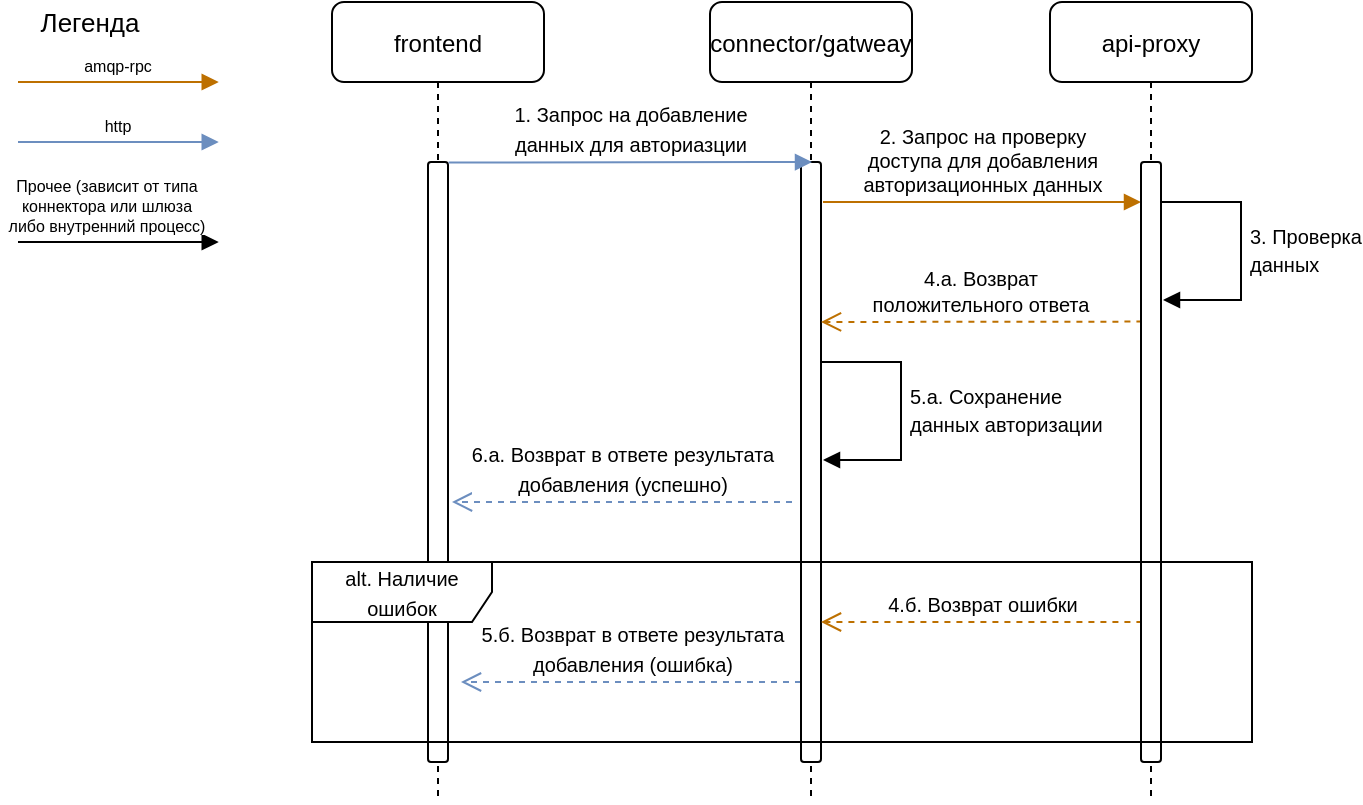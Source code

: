 <mxfile version="21.6.8" type="github">
  <diagram id="JLikqGqCweqWFy_HerNJ" name="Страница 1">
    <mxGraphModel dx="1647" dy="-1477" grid="1" gridSize="10" guides="1" tooltips="1" connect="1" arrows="1" fold="1" page="1" pageScale="1" pageWidth="827" pageHeight="1169" math="0" shadow="0">
      <root>
        <mxCell id="0" />
        <mxCell id="1" parent="0" />
        <mxCell id="rocJCxlV0Q5dgGiiJqB6-1" value="frontend" style="shape=umlLifeline;perimeter=lifelinePerimeter;container=1;collapsible=0;recursiveResize=0;rounded=1;shadow=0;strokeWidth=1;fontSize=12;" parent="1" vertex="1">
          <mxGeometry x="200" y="2360" width="106" height="400" as="geometry" />
        </mxCell>
        <mxCell id="rocJCxlV0Q5dgGiiJqB6-2" value="" style="points=[];perimeter=orthogonalPerimeter;rounded=1;shadow=0;strokeWidth=1;" parent="rocJCxlV0Q5dgGiiJqB6-1" vertex="1">
          <mxGeometry x="48" y="80" width="10" height="300" as="geometry" />
        </mxCell>
        <mxCell id="rocJCxlV0Q5dgGiiJqB6-3" value="&lt;font style=&quot;font-size: 10px;&quot;&gt;5.б. Возврат в ответе результата&lt;br style=&quot;border-color: var(--border-color);&quot;&gt;добавления (ошибка)&lt;/font&gt;" style="html=1;verticalAlign=bottom;endArrow=open;dashed=1;endSize=8;fontSize=12;gradientColor=#7ea6e0;fillColor=#dae8fc;strokeColor=#6c8ebf;" parent="rocJCxlV0Q5dgGiiJqB6-1" edge="1">
          <mxGeometry relative="1" as="geometry">
            <mxPoint x="234.5" y="340" as="sourcePoint" />
            <mxPoint x="64.5" y="340" as="targetPoint" />
            <mxPoint as="offset" />
          </mxGeometry>
        </mxCell>
        <mxCell id="rocJCxlV0Q5dgGiiJqB6-4" value="connector/gatweay" style="shape=umlLifeline;perimeter=lifelinePerimeter;container=1;collapsible=0;recursiveResize=0;rounded=1;shadow=0;strokeWidth=1;" parent="1" vertex="1">
          <mxGeometry x="389" y="2360" width="101" height="400" as="geometry" />
        </mxCell>
        <mxCell id="rocJCxlV0Q5dgGiiJqB6-5" value="" style="points=[];perimeter=orthogonalPerimeter;rounded=1;shadow=0;strokeWidth=1;" parent="rocJCxlV0Q5dgGiiJqB6-4" vertex="1">
          <mxGeometry x="45.5" y="80" width="10" height="300" as="geometry" />
        </mxCell>
        <mxCell id="rocJCxlV0Q5dgGiiJqB6-6" value="2. Запрос на проверку &#xa;доступа для добавления &#xa;авторизационных данных" style="verticalAlign=bottom;endArrow=block;shadow=0;strokeWidth=1;fontSize=10;fillColor=#f0a30a;strokeColor=#BD7000;exitX=1.55;exitY=0;exitDx=0;exitDy=0;exitPerimeter=0;" parent="rocJCxlV0Q5dgGiiJqB6-4" edge="1">
          <mxGeometry x="0.006" relative="1" as="geometry">
            <mxPoint x="56.5" y="100" as="sourcePoint" />
            <mxPoint x="215.5" y="100" as="targetPoint" />
            <mxPoint as="offset" />
          </mxGeometry>
        </mxCell>
        <mxCell id="rocJCxlV0Q5dgGiiJqB6-7" value="&lt;font style=&quot;font-size: 10px;&quot;&gt;4.a. Возврат &lt;br&gt;положительного ответа&lt;/font&gt;" style="html=1;verticalAlign=bottom;endArrow=open;dashed=1;endSize=8;edgeStyle=elbowEdgeStyle;elbow=vertical;curved=0;rounded=1;fillColor=#ffcd28;gradientColor=#ffa500;strokeColor=#BD7000;exitX=-0.399;exitY=0.266;exitDx=0;exitDy=0;exitPerimeter=0;" parent="rocJCxlV0Q5dgGiiJqB6-4" edge="1">
          <mxGeometry x="0.006" relative="1" as="geometry">
            <mxPoint x="216.21" y="159.8" as="sourcePoint" />
            <mxPoint x="55.498" y="159.828" as="targetPoint" />
            <mxPoint as="offset" />
          </mxGeometry>
        </mxCell>
        <mxCell id="rocJCxlV0Q5dgGiiJqB6-8" value="&lt;font style=&quot;font-size: 10px&quot;&gt;5.а. Сохранение &lt;br&gt;данных авторизации&lt;br&gt;&lt;/font&gt;" style="html=1;align=left;spacingLeft=2;endArrow=block;rounded=1;edgeStyle=orthogonalEdgeStyle;curved=0;rounded=0;exitX=1.002;exitY=0.431;exitDx=0;exitDy=0;exitPerimeter=0;" parent="rocJCxlV0Q5dgGiiJqB6-4" edge="1">
          <mxGeometry relative="1" as="geometry">
            <mxPoint x="55.5" y="180" as="sourcePoint" />
            <Array as="points">
              <mxPoint x="95.5" y="180" />
              <mxPoint x="95.5" y="229" />
            </Array>
            <mxPoint x="56.5" y="229" as="targetPoint" />
            <mxPoint as="offset" />
          </mxGeometry>
        </mxCell>
        <mxCell id="rocJCxlV0Q5dgGiiJqB6-9" value="&lt;font style=&quot;font-size: 10px;&quot;&gt;4.б. Возврат ошибки&lt;/font&gt;" style="html=1;verticalAlign=bottom;endArrow=open;dashed=1;endSize=8;edgeStyle=elbowEdgeStyle;elbow=vertical;curved=0;rounded=1;fillColor=#ffcd28;gradientColor=#ffa500;strokeColor=#BD7000;exitX=-0.399;exitY=0.266;exitDx=0;exitDy=0;exitPerimeter=0;" parent="rocJCxlV0Q5dgGiiJqB6-4" edge="1">
          <mxGeometry x="-0.005" relative="1" as="geometry">
            <mxPoint x="216.21" y="310.0" as="sourcePoint" />
            <mxPoint x="55.498" y="310.028" as="targetPoint" />
            <mxPoint as="offset" />
          </mxGeometry>
        </mxCell>
        <mxCell id="rocJCxlV0Q5dgGiiJqB6-10" value="api-proxy" style="shape=umlLifeline;perimeter=lifelinePerimeter;container=1;collapsible=0;recursiveResize=0;rounded=1;shadow=0;strokeWidth=1;size=40;" parent="1" vertex="1">
          <mxGeometry x="559" y="2360" width="101" height="400" as="geometry" />
        </mxCell>
        <mxCell id="rocJCxlV0Q5dgGiiJqB6-11" value="" style="points=[];perimeter=orthogonalPerimeter;rounded=1;shadow=0;strokeWidth=1;" parent="rocJCxlV0Q5dgGiiJqB6-10" vertex="1">
          <mxGeometry x="45.5" y="80" width="10" height="300" as="geometry" />
        </mxCell>
        <mxCell id="rocJCxlV0Q5dgGiiJqB6-12" value="&lt;font style=&quot;font-size: 10px&quot;&gt;3. Проверка&lt;br style=&quot;border-color: var(--border-color);&quot;&gt;&lt;span style=&quot;border-color: var(--border-color);&quot;&gt;данных&lt;/span&gt;&lt;br&gt;&lt;/font&gt;" style="html=1;align=left;spacingLeft=2;endArrow=block;rounded=1;edgeStyle=orthogonalEdgeStyle;curved=0;rounded=0;exitX=1.002;exitY=0.431;exitDx=0;exitDy=0;exitPerimeter=0;" parent="rocJCxlV0Q5dgGiiJqB6-10" edge="1">
          <mxGeometry relative="1" as="geometry">
            <mxPoint x="55.5" y="100" as="sourcePoint" />
            <Array as="points">
              <mxPoint x="95.5" y="100" />
              <mxPoint x="95.5" y="149" />
            </Array>
            <mxPoint x="56.5" y="149" as="targetPoint" />
          </mxGeometry>
        </mxCell>
        <mxCell id="rocJCxlV0Q5dgGiiJqB6-13" value="&lt;font style=&quot;font-size: 10px&quot;&gt;1. Запрос на добавление &lt;br&gt;данных для авториазции&lt;/font&gt;" style="html=1;verticalAlign=bottom;endArrow=block;fontSize=12;gradientColor=#7ea6e0;fillColor=#dae8fc;strokeColor=#6c8ebf;exitX=1.031;exitY=0.001;exitDx=0;exitDy=0;exitPerimeter=0;" parent="1" source="rocJCxlV0Q5dgGiiJqB6-2" edge="1">
          <mxGeometry x="0.002" width="80" relative="1" as="geometry">
            <mxPoint x="258" y="2438.95" as="sourcePoint" />
            <mxPoint x="440" y="2440" as="targetPoint" />
            <mxPoint as="offset" />
          </mxGeometry>
        </mxCell>
        <mxCell id="rocJCxlV0Q5dgGiiJqB6-14" value="&lt;span style=&quot;font-size: 10px&quot;&gt;6.а. Возврат в ответе результата &lt;br&gt;добавления (успешно)&lt;/span&gt;" style="html=1;verticalAlign=bottom;endArrow=open;dashed=1;endSize=8;fontSize=12;gradientColor=#7ea6e0;fillColor=#dae8fc;strokeColor=#6c8ebf;" parent="1" edge="1">
          <mxGeometry relative="1" as="geometry">
            <mxPoint x="430" y="2610" as="sourcePoint" />
            <mxPoint x="260" y="2610" as="targetPoint" />
            <mxPoint as="offset" />
          </mxGeometry>
        </mxCell>
        <mxCell id="rocJCxlV0Q5dgGiiJqB6-15" value="&lt;font style=&quot;font-size: 10px;&quot;&gt;alt. Наличие ошибок&lt;/font&gt;" style="shape=umlFrame;whiteSpace=wrap;html=1;pointerEvents=0;width=90;height=30;rounded=1;" parent="1" vertex="1">
          <mxGeometry x="190" y="2640" width="470" height="90" as="geometry" />
        </mxCell>
        <mxCell id="rocJCxlV0Q5dgGiiJqB6-16" value="amqp-rpc" style="verticalAlign=bottom;endArrow=block;shadow=0;strokeWidth=1;fontSize=8;entryX=-0.033;entryY=0.001;entryDx=0;entryDy=0;entryPerimeter=0;fillColor=#f0a30a;strokeColor=#BD7000;" parent="1" edge="1">
          <mxGeometry relative="1" as="geometry">
            <mxPoint x="43.0" y="2400" as="sourcePoint" />
            <mxPoint x="143.37" y="2400" as="targetPoint" />
          </mxGeometry>
        </mxCell>
        <mxCell id="rocJCxlV0Q5dgGiiJqB6-17" value="http" style="verticalAlign=bottom;endArrow=block;shadow=0;strokeWidth=1;fontSize=8;entryX=-0.033;entryY=0.001;entryDx=0;entryDy=0;entryPerimeter=0;gradientColor=#7ea6e0;fillColor=#dae8fc;strokeColor=#6c8ebf;" parent="1" edge="1">
          <mxGeometry relative="1" as="geometry">
            <mxPoint x="43.0" y="2430" as="sourcePoint" />
            <mxPoint x="143.37" y="2430" as="targetPoint" />
          </mxGeometry>
        </mxCell>
        <mxCell id="rocJCxlV0Q5dgGiiJqB6-18" value="Прочее (зависит от типа &#xa;коннектора или шлюза&#xa; либо внутренний процесс) " style="verticalAlign=bottom;endArrow=block;shadow=0;strokeWidth=1;fontSize=8;entryX=-0.033;entryY=0.001;entryDx=0;entryDy=0;entryPerimeter=0;" parent="1" edge="1">
          <mxGeometry x="-0.115" relative="1" as="geometry">
            <mxPoint x="43.0" y="2480" as="sourcePoint" />
            <mxPoint x="143.37" y="2480" as="targetPoint" />
            <mxPoint as="offset" />
          </mxGeometry>
        </mxCell>
        <mxCell id="rocJCxlV0Q5dgGiiJqB6-19" value="Легенда" style="text;html=1;strokeColor=none;fillColor=none;align=center;verticalAlign=middle;whiteSpace=wrap;rounded=0;fontSize=13;" parent="1" vertex="1">
          <mxGeometry x="59" y="2360" width="40" height="20" as="geometry" />
        </mxCell>
      </root>
    </mxGraphModel>
  </diagram>
</mxfile>

